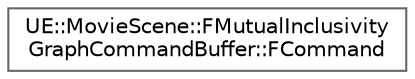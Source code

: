 digraph "Graphical Class Hierarchy"
{
 // INTERACTIVE_SVG=YES
 // LATEX_PDF_SIZE
  bgcolor="transparent";
  edge [fontname=Helvetica,fontsize=10,labelfontname=Helvetica,labelfontsize=10];
  node [fontname=Helvetica,fontsize=10,shape=box,height=0.2,width=0.4];
  rankdir="LR";
  Node0 [id="Node000000",label="UE::MovieScene::FMutualInclusivity\lGraphCommandBuffer::FCommand",height=0.2,width=0.4,color="grey40", fillcolor="white", style="filled",URL="$d4/dfe/structUE_1_1MovieScene_1_1FMutualInclusivityGraphCommandBuffer_1_1FCommand.html",tooltip="A single command within a command buffer (FMutualInclusivityGraphCommandBuffer) that either matches o..."];
}
